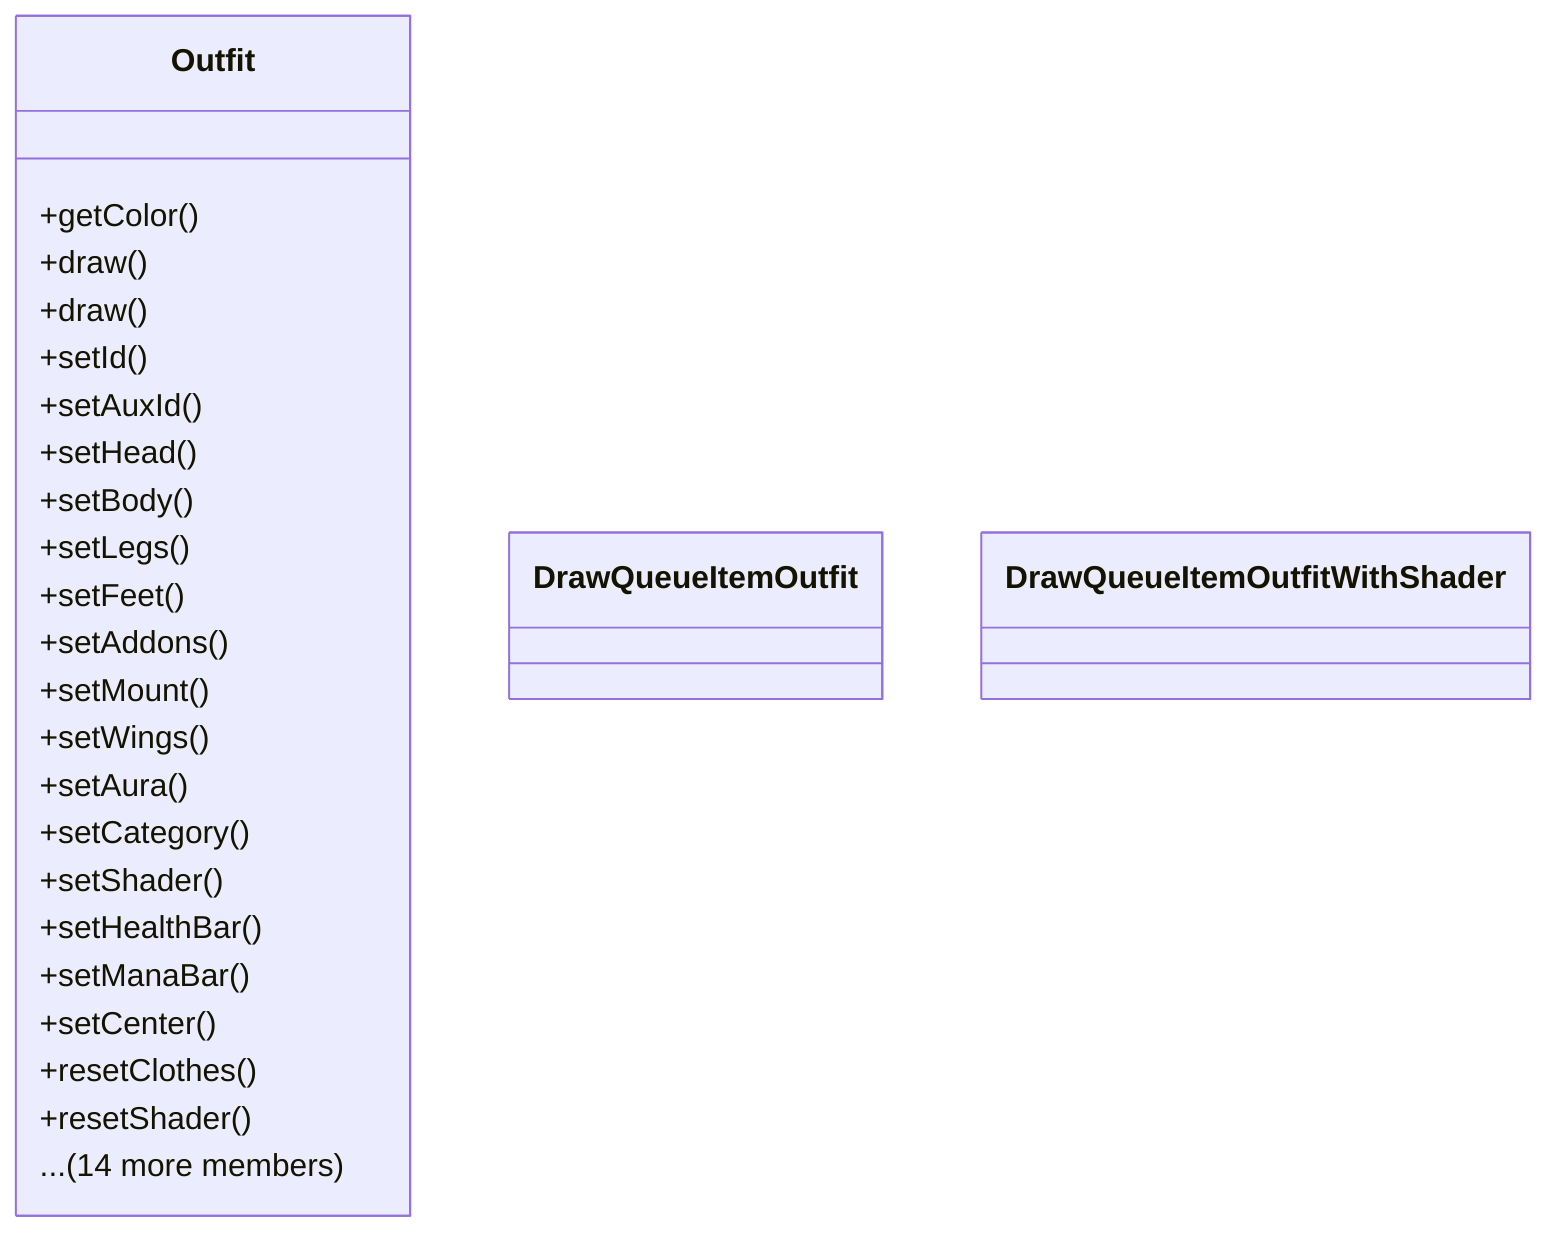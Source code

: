 classDiagram
    class Outfit {
        +getColor()
        +draw()
        +draw()
        +setId()
        +setAuxId()
        +setHead()
        +setBody()
        +setLegs()
        +setFeet()
        +setAddons()
        +setMount()
        +setWings()
        +setAura()
        +setCategory()
        +setShader()
        +setHealthBar()
        +setManaBar()
        +setCenter()
        +resetClothes()
        +resetShader()
        ... (14 more members)
    }
    class DrawQueueItemOutfit {
    }
    class DrawQueueItemOutfitWithShader {
    }